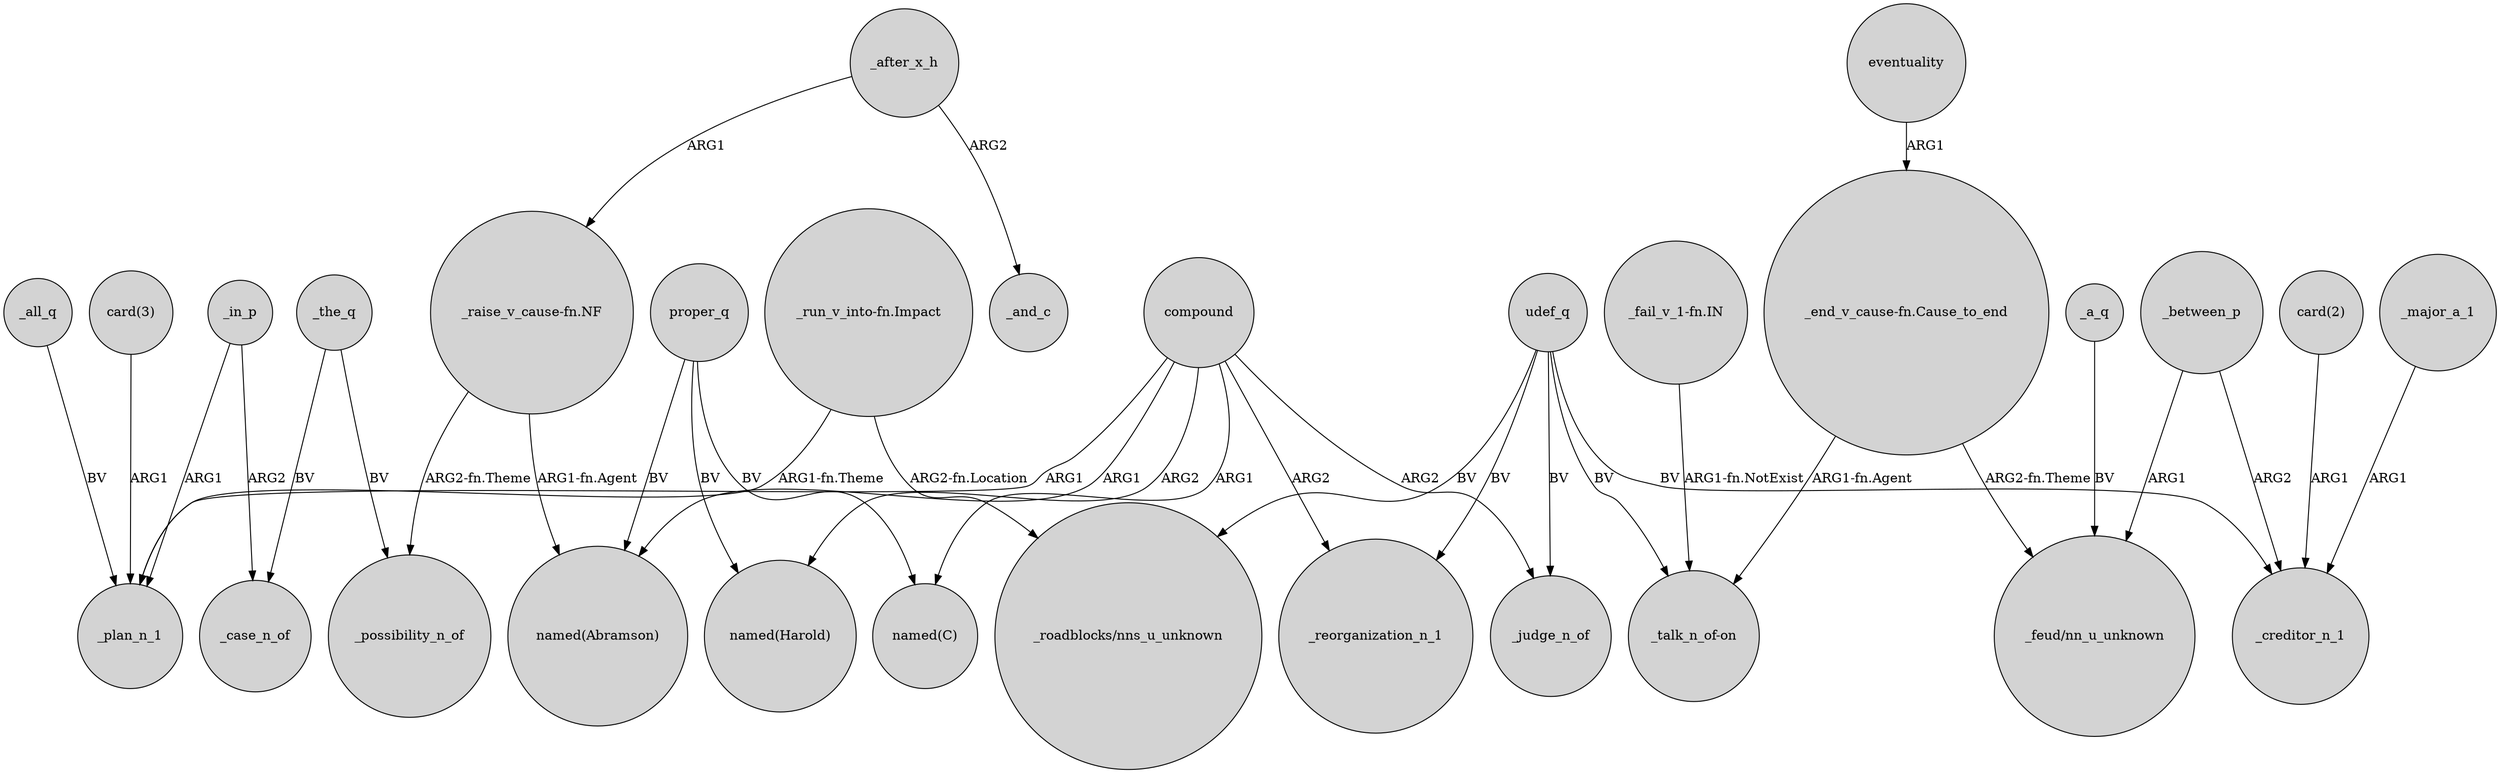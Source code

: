 digraph {
	node [shape=circle style=filled]
	_all_q -> _plan_n_1 [label=BV]
	"_raise_v_cause-fn.NF" -> "named(Abramson)" [label="ARG1-fn.Agent"]
	"_end_v_cause-fn.Cause_to_end" -> "_feud/nn_u_unknown" [label="ARG2-fn.Theme"]
	compound -> _judge_n_of [label=ARG2]
	_the_q -> _case_n_of [label=BV]
	proper_q -> "named(Harold)" [label=BV]
	_a_q -> "_feud/nn_u_unknown" [label=BV]
	compound -> _plan_n_1 [label=ARG1]
	"_run_v_into-fn.Impact" -> "_roadblocks/nns_u_unknown" [label="ARG2-fn.Location"]
	udef_q -> _judge_n_of [label=BV]
	udef_q -> "_roadblocks/nns_u_unknown" [label=BV]
	_the_q -> _possibility_n_of [label=BV]
	compound -> "named(Abramson)" [label=ARG1]
	compound -> _reorganization_n_1 [label=ARG2]
	"_raise_v_cause-fn.NF" -> _possibility_n_of [label="ARG2-fn.Theme"]
	udef_q -> "_talk_n_of-on" [label=BV]
	"card(2)" -> _creditor_n_1 [label=ARG1]
	_major_a_1 -> _creditor_n_1 [label=ARG1]
	proper_q -> "named(Abramson)" [label=BV]
	compound -> "named(C)" [label=ARG1]
	"_fail_v_1-fn.IN" -> "_talk_n_of-on" [label="ARG1-fn.NotExist"]
	_between_p -> "_feud/nn_u_unknown" [label=ARG1]
	compound -> "named(Harold)" [label=ARG2]
	_in_p -> _plan_n_1 [label=ARG1]
	_in_p -> _case_n_of [label=ARG2]
	proper_q -> "named(C)" [label=BV]
	_after_x_h -> "_raise_v_cause-fn.NF" [label=ARG1]
	udef_q -> _creditor_n_1 [label=BV]
	_between_p -> _creditor_n_1 [label=ARG2]
	_after_x_h -> _and_c [label=ARG2]
	"_run_v_into-fn.Impact" -> _plan_n_1 [label="ARG1-fn.Theme"]
	"_end_v_cause-fn.Cause_to_end" -> "_talk_n_of-on" [label="ARG1-fn.Agent"]
	udef_q -> _reorganization_n_1 [label=BV]
	"card(3)" -> _plan_n_1 [label=ARG1]
	eventuality -> "_end_v_cause-fn.Cause_to_end" [label=ARG1]
}
